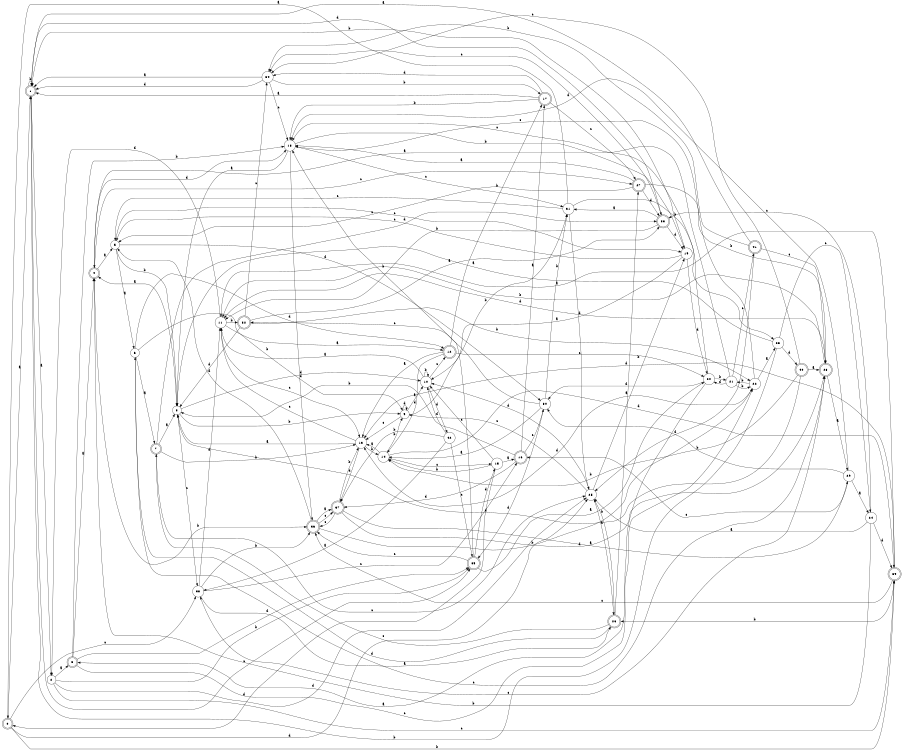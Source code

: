 digraph n35_4 {
__start0 [label="" shape="none"];

rankdir=LR;
size="8,5";

s0 [style="rounded,filled", color="black", fillcolor="white" shape="doublecircle", label="0"];
s1 [style="rounded,filled", color="black", fillcolor="white" shape="doublecircle", label="1"];
s2 [style="filled", color="black", fillcolor="white" shape="circle", label="2"];
s3 [style="rounded,filled", color="black", fillcolor="white" shape="doublecircle", label="3"];
s4 [style="rounded,filled", color="black", fillcolor="white" shape="doublecircle", label="4"];
s5 [style="filled", color="black", fillcolor="white" shape="circle", label="5"];
s6 [style="filled", color="black", fillcolor="white" shape="circle", label="6"];
s7 [style="rounded,filled", color="black", fillcolor="white" shape="doublecircle", label="7"];
s8 [style="filled", color="black", fillcolor="white" shape="circle", label="8"];
s9 [style="filled", color="black", fillcolor="white" shape="circle", label="9"];
s10 [style="filled", color="black", fillcolor="white" shape="circle", label="10"];
s11 [style="filled", color="black", fillcolor="white" shape="circle", label="11"];
s12 [style="rounded,filled", color="black", fillcolor="white" shape="doublecircle", label="12"];
s13 [style="filled", color="black", fillcolor="white" shape="circle", label="13"];
s14 [style="filled", color="black", fillcolor="white" shape="circle", label="14"];
s15 [style="filled", color="black", fillcolor="white" shape="circle", label="15"];
s16 [style="rounded,filled", color="black", fillcolor="white" shape="doublecircle", label="16"];
s17 [style="rounded,filled", color="black", fillcolor="white" shape="doublecircle", label="17"];
s18 [style="filled", color="black", fillcolor="white" shape="circle", label="18"];
s19 [style="filled", color="black", fillcolor="white" shape="circle", label="19"];
s20 [style="filled", color="black", fillcolor="white" shape="circle", label="20"];
s21 [style="filled", color="black", fillcolor="white" shape="circle", label="21"];
s22 [style="filled", color="black", fillcolor="white" shape="circle", label="22"];
s23 [style="filled", color="black", fillcolor="white" shape="circle", label="23"];
s24 [style="filled", color="black", fillcolor="white" shape="circle", label="24"];
s25 [style="filled", color="black", fillcolor="white" shape="circle", label="25"];
s26 [style="rounded,filled", color="black", fillcolor="white" shape="doublecircle", label="26"];
s27 [style="rounded,filled", color="black", fillcolor="white" shape="doublecircle", label="27"];
s28 [style="rounded,filled", color="black", fillcolor="white" shape="doublecircle", label="28"];
s29 [style="filled", color="black", fillcolor="white" shape="circle", label="29"];
s30 [style="filled", color="black", fillcolor="white" shape="circle", label="30"];
s31 [style="filled", color="black", fillcolor="white" shape="circle", label="31"];
s32 [style="rounded,filled", color="black", fillcolor="white" shape="doublecircle", label="32"];
s33 [style="rounded,filled", color="black", fillcolor="white" shape="doublecircle", label="33"];
s34 [style="filled", color="black", fillcolor="white" shape="circle", label="34"];
s35 [style="rounded,filled", color="black", fillcolor="white" shape="doublecircle", label="35"];
s36 [style="rounded,filled", color="black", fillcolor="white" shape="doublecircle", label="36"];
s37 [style="rounded,filled", color="black", fillcolor="white" shape="doublecircle", label="37"];
s38 [style="filled", color="black", fillcolor="white" shape="circle", label="38"];
s39 [style="rounded,filled", color="black", fillcolor="white" shape="doublecircle", label="39"];
s40 [style="rounded,filled", color="black", fillcolor="white" shape="doublecircle", label="40"];
s41 [style="rounded,filled", color="black", fillcolor="white" shape="doublecircle", label="41"];
s42 [style="filled", color="black", fillcolor="white" shape="circle", label="42"];
s0 -> s1 [label="a"];
s0 -> s39 [label="b"];
s0 -> s38 [label="c"];
s0 -> s25 [label="d"];
s1 -> s2 [label="a"];
s1 -> s1 [label="b"];
s1 -> s35 [label="c"];
s1 -> s33 [label="d"];
s2 -> s3 [label="a"];
s2 -> s35 [label="b"];
s2 -> s39 [label="c"];
s2 -> s25 [label="d"];
s3 -> s4 [label="a"];
s3 -> s18 [label="b"];
s3 -> s22 [label="c"];
s3 -> s35 [label="d"];
s4 -> s5 [label="a"];
s4 -> s36 [label="b"];
s4 -> s27 [label="c"];
s4 -> s18 [label="d"];
s5 -> s6 [label="a"];
s5 -> s8 [label="b"];
s5 -> s19 [label="c"];
s5 -> s30 [label="d"];
s6 -> s7 [label="a"];
s6 -> s9 [label="b"];
s6 -> s28 [label="c"];
s6 -> s12 [label="d"];
s7 -> s8 [label="a"];
s7 -> s13 [label="b"];
s7 -> s25 [label="c"];
s7 -> s33 [label="d"];
s8 -> s4 [label="a"];
s8 -> s9 [label="b"];
s8 -> s38 [label="c"];
s8 -> s10 [label="d"];
s9 -> s10 [label="a"];
s9 -> s31 [label="b"];
s9 -> s13 [label="c"];
s9 -> s9 [label="d"];
s10 -> s11 [label="a"];
s10 -> s10 [label="b"];
s10 -> s12 [label="c"];
s10 -> s42 [label="d"];
s11 -> s12 [label="a"];
s11 -> s32 [label="b"];
s11 -> s13 [label="c"];
s11 -> s2 [label="d"];
s12 -> s13 [label="a"];
s12 -> s17 [label="b"];
s12 -> s20 [label="c"];
s12 -> s14 [label="d"];
s13 -> s8 [label="a"];
s13 -> s14 [label="b"];
s13 -> s11 [label="c"];
s13 -> s37 [label="d"];
s14 -> s13 [label="a"];
s14 -> s9 [label="b"];
s14 -> s15 [label="c"];
s14 -> s39 [label="d"];
s15 -> s16 [label="a"];
s15 -> s14 [label="b"];
s15 -> s10 [label="c"];
s15 -> s0 [label="d"];
s16 -> s17 [label="a"];
s16 -> s8 [label="b"];
s16 -> s30 [label="c"];
s16 -> s37 [label="d"];
s17 -> s1 [label="a"];
s17 -> s18 [label="b"];
s17 -> s27 [label="c"];
s17 -> s34 [label="d"];
s18 -> s8 [label="a"];
s18 -> s19 [label="b"];
s18 -> s31 [label="c"];
s18 -> s36 [label="d"];
s19 -> s10 [label="a"];
s19 -> s1 [label="b"];
s19 -> s5 [label="c"];
s19 -> s20 [label="d"];
s20 -> s3 [label="a"];
s20 -> s21 [label="b"];
s20 -> s18 [label="c"];
s20 -> s30 [label="d"];
s21 -> s4 [label="a"];
s21 -> s22 [label="b"];
s21 -> s41 [label="c"];
s21 -> s20 [label="d"];
s22 -> s23 [label="a"];
s22 -> s21 [label="b"];
s22 -> s18 [label="c"];
s22 -> s13 [label="d"];
s23 -> s8 [label="a"];
s23 -> s1 [label="b"];
s23 -> s24 [label="c"];
s23 -> s40 [label="d"];
s24 -> s25 [label="a"];
s24 -> s4 [label="b"];
s24 -> s33 [label="c"];
s24 -> s39 [label="d"];
s25 -> s26 [label="a"];
s25 -> s19 [label="b"];
s25 -> s9 [label="c"];
s25 -> s10 [label="d"];
s26 -> s27 [label="a"];
s26 -> s25 [label="b"];
s26 -> s7 [label="c"];
s26 -> s6 [label="d"];
s27 -> s18 [label="a"];
s27 -> s28 [label="b"];
s27 -> s5 [label="c"];
s27 -> s33 [label="d"];
s28 -> s29 [label="a"];
s28 -> s11 [label="b"];
s28 -> s38 [label="c"];
s28 -> s11 [label="d"];
s29 -> s24 [label="a"];
s29 -> s30 [label="b"];
s29 -> s16 [label="c"];
s29 -> s18 [label="d"];
s30 -> s14 [label="a"];
s30 -> s31 [label="b"];
s30 -> s32 [label="c"];
s30 -> s35 [label="d"];
s31 -> s0 [label="a"];
s31 -> s23 [label="b"];
s31 -> s5 [label="c"];
s31 -> s25 [label="d"];
s32 -> s33 [label="a"];
s32 -> s22 [label="b"];
s32 -> s34 [label="c"];
s32 -> s8 [label="d"];
s33 -> s31 [label="a"];
s33 -> s11 [label="b"];
s33 -> s34 [label="c"];
s33 -> s19 [label="d"];
s34 -> s1 [label="a"];
s34 -> s17 [label="b"];
s34 -> s18 [label="c"];
s34 -> s1 [label="d"];
s35 -> s20 [label="a"];
s35 -> s18 [label="b"];
s35 -> s36 [label="c"];
s35 -> s15 [label="d"];
s36 -> s37 [label="a"];
s36 -> s22 [label="b"];
s36 -> s37 [label="c"];
s36 -> s5 [label="d"];
s37 -> s29 [label="a"];
s37 -> s13 [label="b"];
s37 -> s36 [label="c"];
s37 -> s28 [label="d"];
s38 -> s26 [label="a"];
s38 -> s36 [label="b"];
s38 -> s16 [label="c"];
s38 -> s11 [label="d"];
s39 -> s11 [label="a"];
s39 -> s26 [label="b"];
s39 -> s36 [label="c"];
s39 -> s13 [label="d"];
s40 -> s28 [label="a"];
s40 -> s14 [label="b"];
s40 -> s34 [label="c"];
s40 -> s8 [label="d"];
s41 -> s1 [label="a"];
s41 -> s34 [label="b"];
s41 -> s28 [label="c"];
s41 -> s25 [label="d"];
s42 -> s38 [label="a"];
s42 -> s37 [label="b"];
s42 -> s35 [label="c"];
s42 -> s10 [label="d"];

}